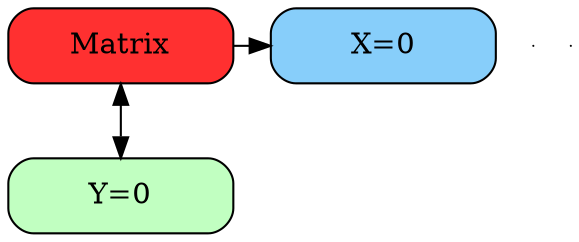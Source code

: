 digraph Sparce_Matrix { 
 node [shape=box, style = "rounded,filled", fillcolor = bisque1]
	Mt[ label = "Matrix", width = 1.5, style = "rounded,filled", fillcolor = firebrick1, group = 1 ];
	e0[ shape = point, width = 0 ];
e1[shape = point, width = 0];
Nodox2 [label = "X=0"width = 1.5 style = "rounded,filled", fillcolor = lightskyblue, group =2];
Nodoy3 [label = "Y=0"width = 1.5 style = "rounded,filled", fillcolor = darkseagreen1, group = 1  ];
Mt->Nodox2;
Mt->Nodoy3[dir=both];
 { rank = same; Mt; Nodox2}
Nodoy3[label = "Y=0" width = 1.5, group = 1];
{rank= same; Nodoy3}
}